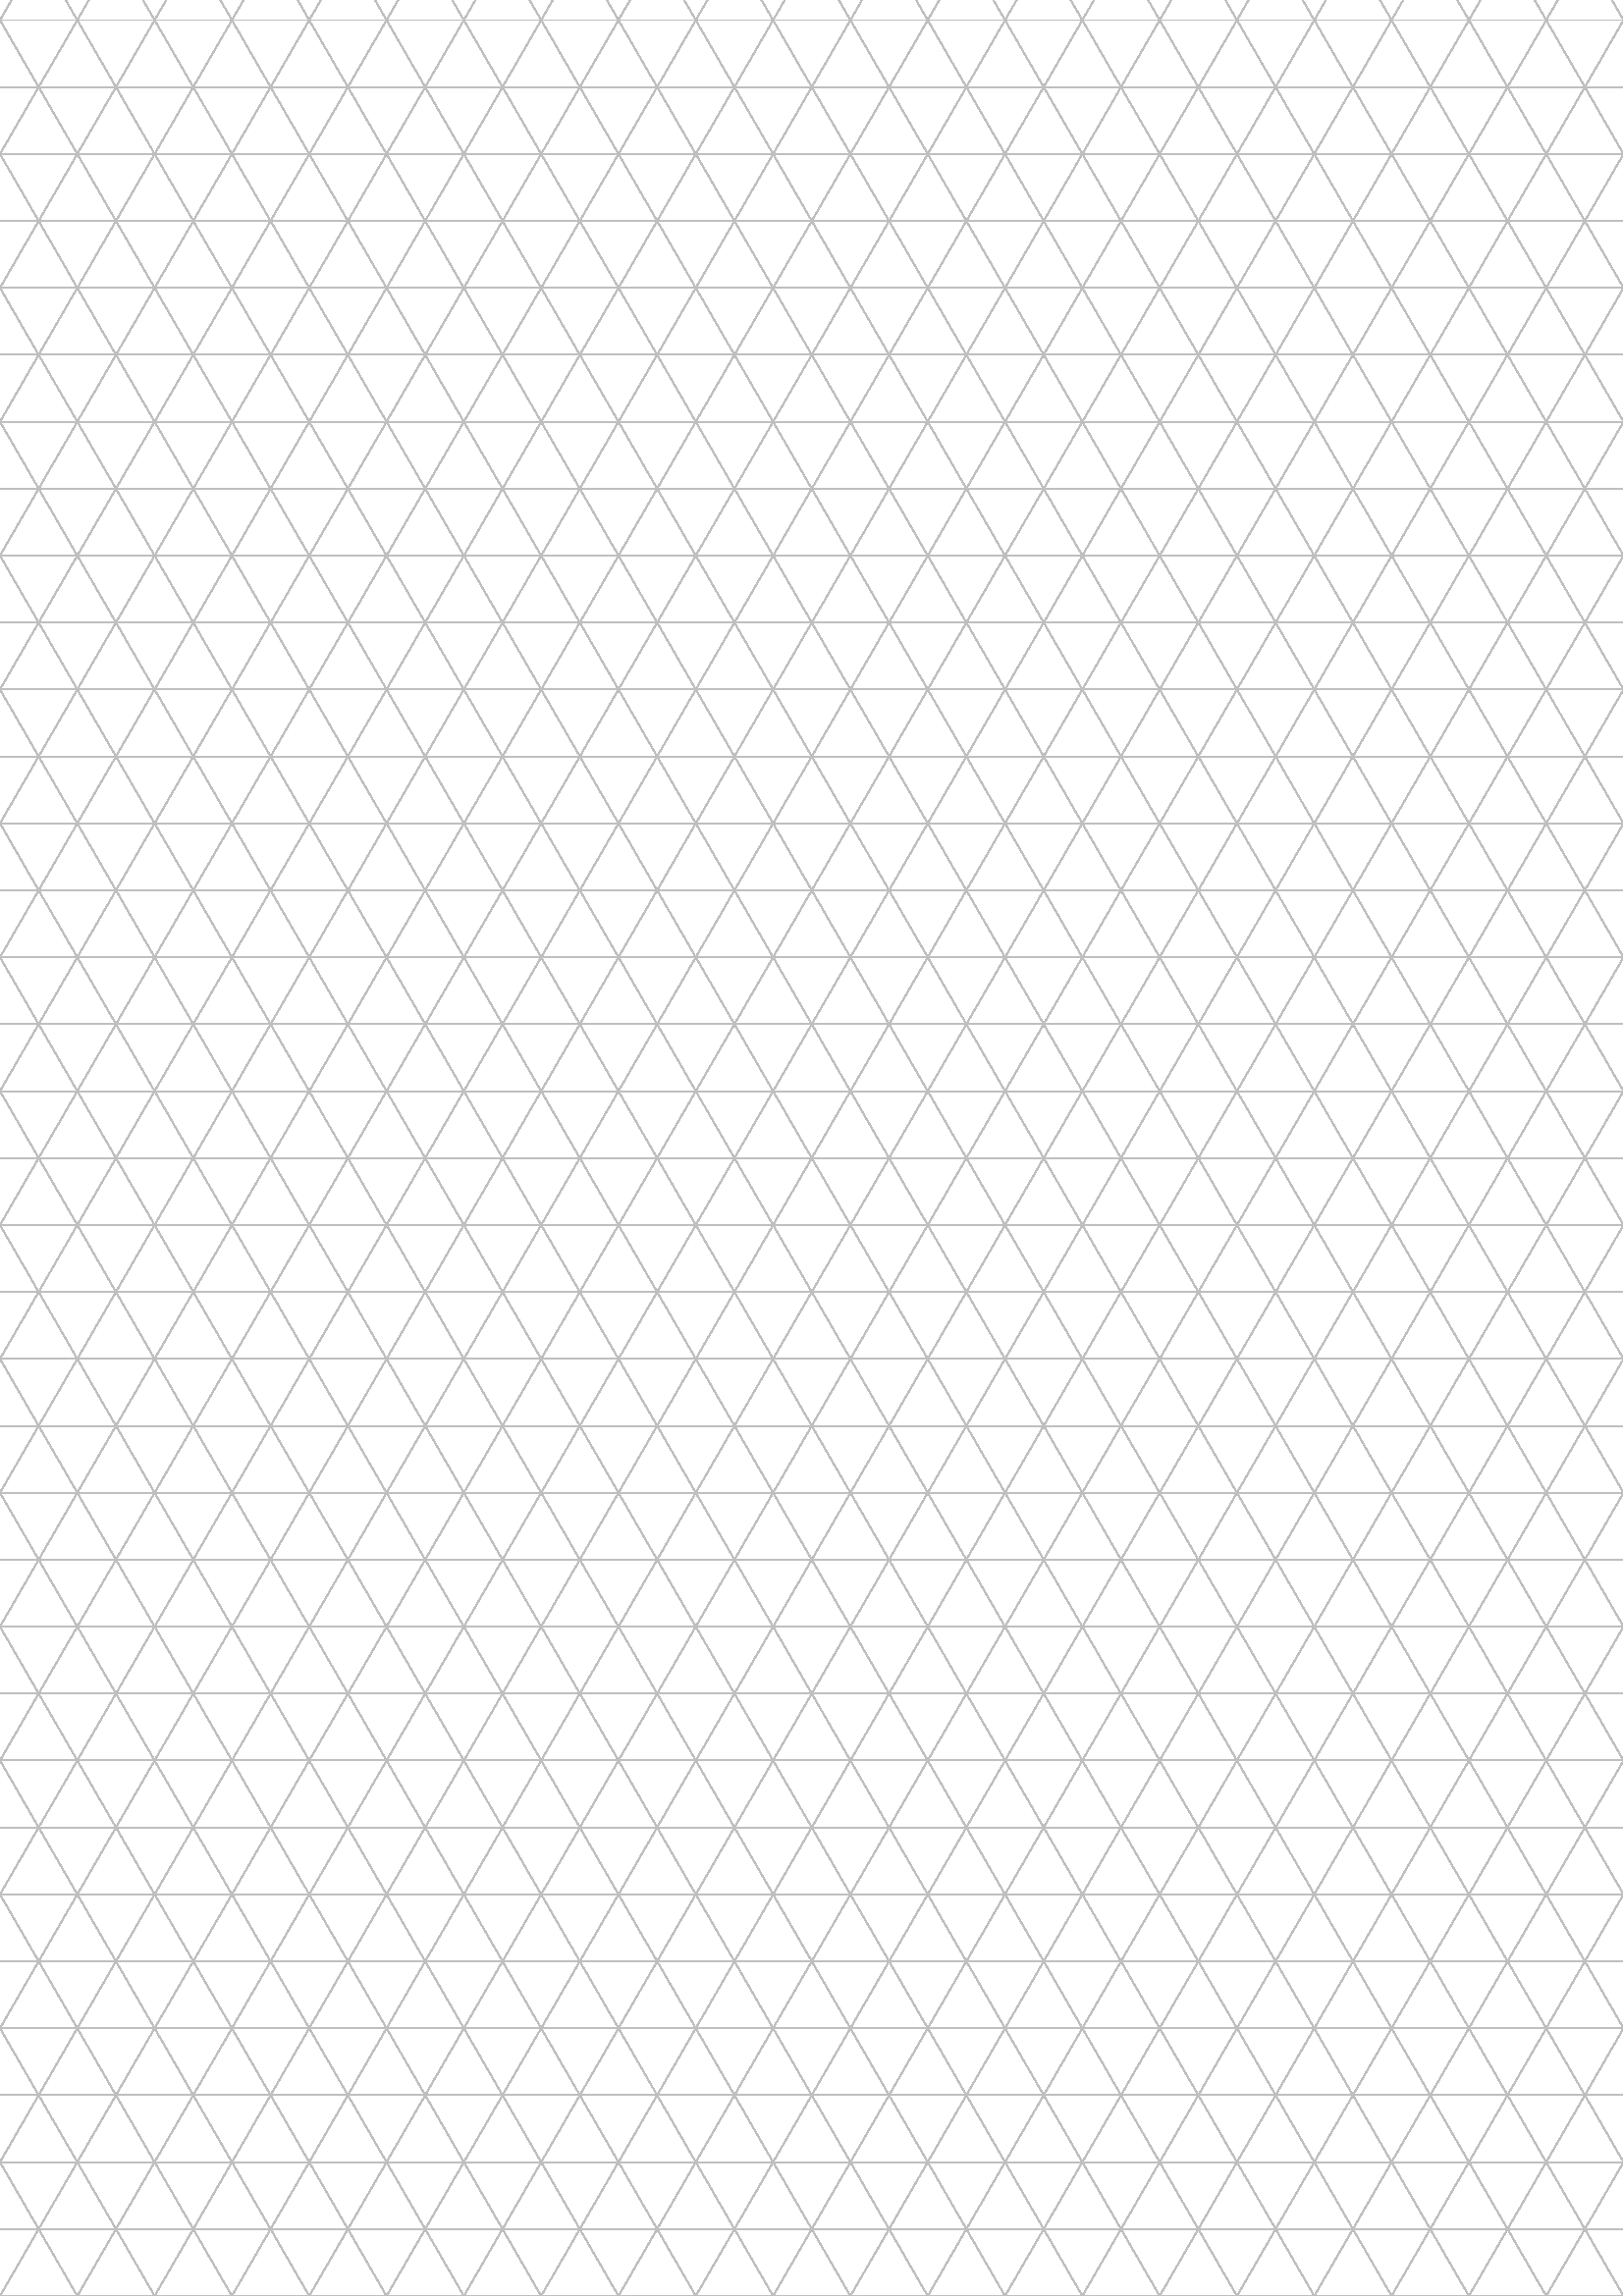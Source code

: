 beginfig(1)
	u := 1cm;
    path p;
    pair cur,v;
    p := (0,0);
    cur := (1u,0);
    v := (1u,0);
    for i := 1 upto 6:
    	p := p -- cur -- (0.5*u,sqrt(3)*u/2) -- cur;
    	v := v rotated 60;
    	cur := cur + v;
    endfor;
    p := p -- cycle;
    %draw p;
    for i := -50 upto 50:
    	for j := -50 upto 50:
    	    pair off;
    	    off := (i*1.5u,j*sqrt(3)*u+i*sqrt(3)*0.5u);
    		draw p shifted off withcolor white * 0.75;
    	endfor;
    endfor;	
endfig;

end.